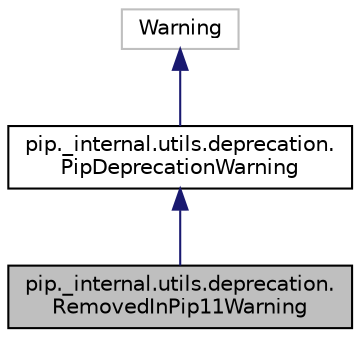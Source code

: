 digraph "pip._internal.utils.deprecation.RemovedInPip11Warning"
{
  edge [fontname="Helvetica",fontsize="10",labelfontname="Helvetica",labelfontsize="10"];
  node [fontname="Helvetica",fontsize="10",shape=record];
  Node3 [label="pip._internal.utils.deprecation.\lRemovedInPip11Warning",height=0.2,width=0.4,color="black", fillcolor="grey75", style="filled", fontcolor="black"];
  Node4 -> Node3 [dir="back",color="midnightblue",fontsize="10",style="solid",fontname="Helvetica"];
  Node4 [label="pip._internal.utils.deprecation.\lPipDeprecationWarning",height=0.2,width=0.4,color="black", fillcolor="white", style="filled",URL="$classpip_1_1__internal_1_1utils_1_1deprecation_1_1_pip_deprecation_warning.html"];
  Node5 -> Node4 [dir="back",color="midnightblue",fontsize="10",style="solid",fontname="Helvetica"];
  Node5 [label="Warning",height=0.2,width=0.4,color="grey75", fillcolor="white", style="filled"];
}
